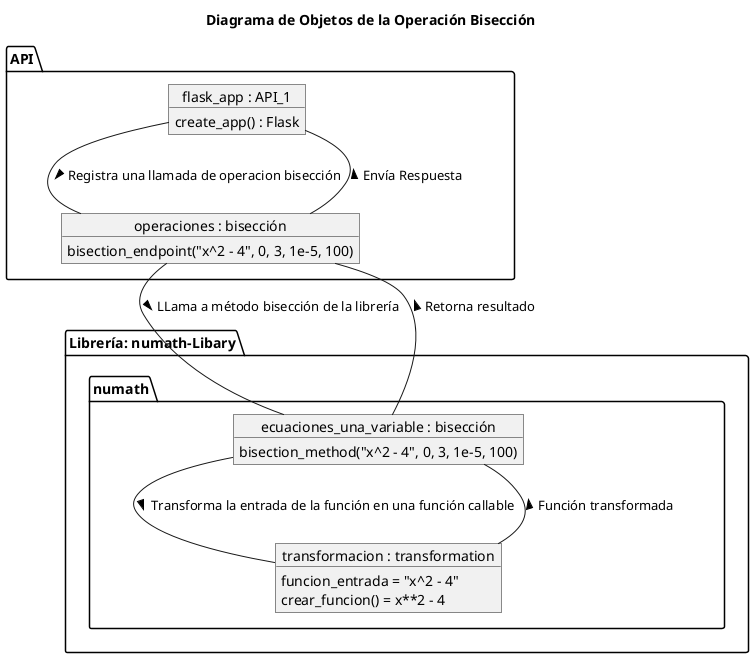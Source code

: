 @startuml

title Diagrama de Objetos de la Operación Bisección

package "API" {
  object "flask_app : API_1" as flask_app {
    create_app() : Flask
  }
  
  object "operaciones : bisección" as operaciones {
    bisection_endpoint("x^2 - 4", 0, 3, 1e-5, 100)
  }
}

package "Librería: numath-Libary"{
  package "numath" {

  object "ecuaciones_una_variable : bisección" as ecuaciones_una_variable {
    bisection_method("x^2 - 4", 0, 3, 1e-5, 100)
  }

  object "transformacion : transformation" as transformacion {
    funcion_entrada = "x^2 - 4"
    crear_funcion() = x**2 - 4
  }
  
}
}

flask_app -- operaciones: "Registra una llamada de operacion bisección >"
operaciones -- ecuaciones_una_variable : "LLama a método bisección de la librería >"
ecuaciones_una_variable-- transformacion : "Transforma la entrada de la función en una función callable >"
transformacion -- ecuaciones_una_variable : "Función transformada >"
ecuaciones_una_variable -- operaciones : "Retorna resultado >"
operaciones -- flask_app : "Envía Respuesta >"

@enduml
